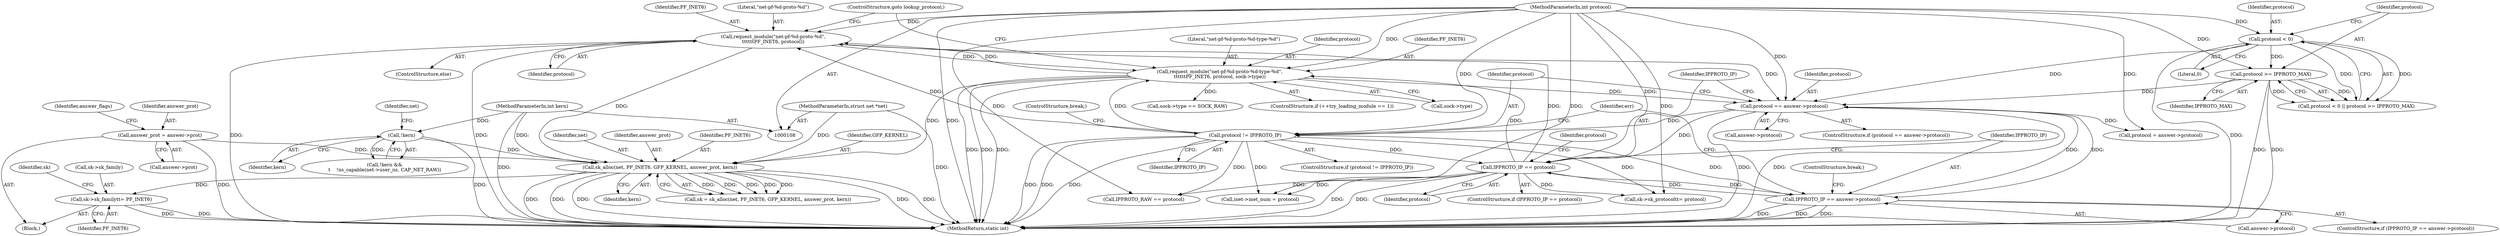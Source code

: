 digraph "0_linux_79462ad02e861803b3840cc782248c7359451cd9_2@pointer" {
"1000325" [label="(Call,sk->sk_family\t\t= PF_INET6)"];
"1000261" [label="(Call,sk_alloc(net, PF_INET6, GFP_KERNEL, answer_prot, kern))"];
"1000109" [label="(MethodParameterIn,struct net *net)"];
"1000204" [label="(Call,request_module(\"net-pf-%d-proto-%d\",\n\t\t\t\t\t\tPF_INET6, protocol))"];
"1000196" [label="(Call,request_module(\"net-pf-%d-proto-%d-type-%d\",\n\t\t\t\t\t\tPF_INET6, protocol, sock->type))"];
"1000154" [label="(Call,protocol != IPPROTO_IP)"];
"1000147" [label="(Call,protocol == answer->protocol)"];
"1000127" [label="(Call,protocol < 0)"];
"1000111" [label="(MethodParameterIn,int protocol)"];
"1000130" [label="(Call,protocol >= IPPROTO_MAX)"];
"1000172" [label="(Call,IPPROTO_IP == answer->protocol)"];
"1000161" [label="(Call,IPPROTO_IP == protocol)"];
"1000239" [label="(Call,answer_prot = answer->prot)"];
"1000223" [label="(Call,!kern)"];
"1000112" [label="(MethodParameterIn,int kern)"];
"1000157" [label="(ControlStructure,break;)"];
"1000154" [label="(Call,protocol != IPPROTO_IP)"];
"1000259" [label="(Call,sk = sk_alloc(net, PF_INET6, GFP_KERNEL, answer_prot, kern))"];
"1000228" [label="(Identifier,net)"];
"1000162" [label="(Identifier,IPPROTO_IP)"];
"1000205" [label="(Literal,\"net-pf-%d-proto-%d\")"];
"1000200" [label="(Call,sock->type)"];
"1000153" [label="(ControlStructure,if (protocol != IPPROTO_IP))"];
"1000330" [label="(Call,sk->sk_protocol\t\t= protocol)"];
"1000156" [label="(Identifier,IPPROTO_IP)"];
"1000163" [label="(Identifier,protocol)"];
"1000265" [label="(Identifier,answer_prot)"];
"1000155" [label="(Identifier,protocol)"];
"1000173" [label="(Identifier,IPPROTO_IP)"];
"1000261" [label="(Call,sk_alloc(net, PF_INET6, GFP_KERNEL, answer_prot, kern))"];
"1000203" [label="(ControlStructure,else)"];
"1000325" [label="(Call,sk->sk_family\t\t= PF_INET6)"];
"1000332" [label="(Identifier,sk)"];
"1000161" [label="(Call,IPPROTO_IP == protocol)"];
"1000312" [label="(Call,IPPROTO_RAW == protocol)"];
"1000266" [label="(Identifier,kern)"];
"1000129" [label="(Literal,0)"];
"1000177" [label="(ControlStructure,break;)"];
"1000223" [label="(Call,!kern)"];
"1000113" [label="(Block,)"];
"1000206" [label="(Identifier,PF_INET6)"];
"1000239" [label="(Call,answer_prot = answer->prot)"];
"1000147" [label="(Call,protocol == answer->protocol)"];
"1000111" [label="(MethodParameterIn,int protocol)"];
"1000174" [label="(Call,answer->protocol)"];
"1000160" [label="(ControlStructure,if (IPPROTO_IP == protocol))"];
"1000240" [label="(Identifier,answer_prot)"];
"1000112" [label="(MethodParameterIn,int kern)"];
"1000165" [label="(Call,protocol = answer->protocol)"];
"1000131" [label="(Identifier,protocol)"];
"1000198" [label="(Identifier,PF_INET6)"];
"1000222" [label="(Call,!kern &&\n\t    !ns_capable(net->user_ns, CAP_NET_RAW))"];
"1000197" [label="(Literal,\"net-pf-%d-proto-%d-type-%d\")"];
"1000149" [label="(Call,answer->protocol)"];
"1000128" [label="(Identifier,protocol)"];
"1000326" [label="(Call,sk->sk_family)"];
"1000207" [label="(Identifier,protocol)"];
"1000126" [label="(Call,protocol < 0 || protocol >= IPPROTO_MAX)"];
"1000196" [label="(Call,request_module(\"net-pf-%d-proto-%d-type-%d\",\n\t\t\t\t\t\tPF_INET6, protocol, sock->type))"];
"1000199" [label="(Identifier,protocol)"];
"1000263" [label="(Identifier,PF_INET6)"];
"1000132" [label="(Identifier,IPPROTO_MAX)"];
"1000329" [label="(Identifier,PF_INET6)"];
"1000306" [label="(Call,inet->inet_num = protocol)"];
"1000241" [label="(Call,answer->prot)"];
"1000204" [label="(Call,request_module(\"net-pf-%d-proto-%d\",\n\t\t\t\t\t\tPF_INET6, protocol))"];
"1000127" [label="(Call,protocol < 0)"];
"1000217" [label="(Call,sock->type == SOCK_RAW)"];
"1000191" [label="(ControlStructure,if (++try_loading_module == 1))"];
"1000148" [label="(Identifier,protocol)"];
"1000224" [label="(Identifier,kern)"];
"1000179" [label="(Identifier,err)"];
"1000264" [label="(Identifier,GFP_KERNEL)"];
"1000146" [label="(ControlStructure,if (protocol == answer->protocol))"];
"1000171" [label="(ControlStructure,if (IPPROTO_IP == answer->protocol))"];
"1000130" [label="(Call,protocol >= IPPROTO_MAX)"];
"1000166" [label="(Identifier,protocol)"];
"1000245" [label="(Identifier,answer_flags)"];
"1000208" [label="(ControlStructure,goto lookup_protocol;)"];
"1000109" [label="(MethodParameterIn,struct net *net)"];
"1000262" [label="(Identifier,net)"];
"1000172" [label="(Call,IPPROTO_IP == answer->protocol)"];
"1000480" [label="(MethodReturn,static int)"];
"1000325" -> "1000113"  [label="AST: "];
"1000325" -> "1000329"  [label="CFG: "];
"1000326" -> "1000325"  [label="AST: "];
"1000329" -> "1000325"  [label="AST: "];
"1000332" -> "1000325"  [label="CFG: "];
"1000325" -> "1000480"  [label="DDG: "];
"1000325" -> "1000480"  [label="DDG: "];
"1000261" -> "1000325"  [label="DDG: "];
"1000261" -> "1000259"  [label="AST: "];
"1000261" -> "1000266"  [label="CFG: "];
"1000262" -> "1000261"  [label="AST: "];
"1000263" -> "1000261"  [label="AST: "];
"1000264" -> "1000261"  [label="AST: "];
"1000265" -> "1000261"  [label="AST: "];
"1000266" -> "1000261"  [label="AST: "];
"1000259" -> "1000261"  [label="CFG: "];
"1000261" -> "1000480"  [label="DDG: "];
"1000261" -> "1000480"  [label="DDG: "];
"1000261" -> "1000480"  [label="DDG: "];
"1000261" -> "1000480"  [label="DDG: "];
"1000261" -> "1000480"  [label="DDG: "];
"1000261" -> "1000259"  [label="DDG: "];
"1000261" -> "1000259"  [label="DDG: "];
"1000261" -> "1000259"  [label="DDG: "];
"1000261" -> "1000259"  [label="DDG: "];
"1000261" -> "1000259"  [label="DDG: "];
"1000109" -> "1000261"  [label="DDG: "];
"1000204" -> "1000261"  [label="DDG: "];
"1000196" -> "1000261"  [label="DDG: "];
"1000239" -> "1000261"  [label="DDG: "];
"1000223" -> "1000261"  [label="DDG: "];
"1000112" -> "1000261"  [label="DDG: "];
"1000109" -> "1000108"  [label="AST: "];
"1000109" -> "1000480"  [label="DDG: "];
"1000204" -> "1000203"  [label="AST: "];
"1000204" -> "1000207"  [label="CFG: "];
"1000205" -> "1000204"  [label="AST: "];
"1000206" -> "1000204"  [label="AST: "];
"1000207" -> "1000204"  [label="AST: "];
"1000208" -> "1000204"  [label="CFG: "];
"1000204" -> "1000480"  [label="DDG: "];
"1000204" -> "1000480"  [label="DDG: "];
"1000204" -> "1000147"  [label="DDG: "];
"1000204" -> "1000196"  [label="DDG: "];
"1000196" -> "1000204"  [label="DDG: "];
"1000154" -> "1000204"  [label="DDG: "];
"1000161" -> "1000204"  [label="DDG: "];
"1000111" -> "1000204"  [label="DDG: "];
"1000196" -> "1000191"  [label="AST: "];
"1000196" -> "1000200"  [label="CFG: "];
"1000197" -> "1000196"  [label="AST: "];
"1000198" -> "1000196"  [label="AST: "];
"1000199" -> "1000196"  [label="AST: "];
"1000200" -> "1000196"  [label="AST: "];
"1000208" -> "1000196"  [label="CFG: "];
"1000196" -> "1000480"  [label="DDG: "];
"1000196" -> "1000480"  [label="DDG: "];
"1000196" -> "1000480"  [label="DDG: "];
"1000196" -> "1000147"  [label="DDG: "];
"1000154" -> "1000196"  [label="DDG: "];
"1000161" -> "1000196"  [label="DDG: "];
"1000111" -> "1000196"  [label="DDG: "];
"1000196" -> "1000217"  [label="DDG: "];
"1000154" -> "1000153"  [label="AST: "];
"1000154" -> "1000156"  [label="CFG: "];
"1000155" -> "1000154"  [label="AST: "];
"1000156" -> "1000154"  [label="AST: "];
"1000157" -> "1000154"  [label="CFG: "];
"1000179" -> "1000154"  [label="CFG: "];
"1000154" -> "1000480"  [label="DDG: "];
"1000154" -> "1000480"  [label="DDG: "];
"1000154" -> "1000480"  [label="DDG: "];
"1000147" -> "1000154"  [label="DDG: "];
"1000111" -> "1000154"  [label="DDG: "];
"1000172" -> "1000154"  [label="DDG: "];
"1000154" -> "1000161"  [label="DDG: "];
"1000154" -> "1000306"  [label="DDG: "];
"1000154" -> "1000312"  [label="DDG: "];
"1000154" -> "1000330"  [label="DDG: "];
"1000147" -> "1000146"  [label="AST: "];
"1000147" -> "1000149"  [label="CFG: "];
"1000148" -> "1000147"  [label="AST: "];
"1000149" -> "1000147"  [label="AST: "];
"1000155" -> "1000147"  [label="CFG: "];
"1000162" -> "1000147"  [label="CFG: "];
"1000147" -> "1000480"  [label="DDG: "];
"1000147" -> "1000480"  [label="DDG: "];
"1000127" -> "1000147"  [label="DDG: "];
"1000130" -> "1000147"  [label="DDG: "];
"1000111" -> "1000147"  [label="DDG: "];
"1000172" -> "1000147"  [label="DDG: "];
"1000147" -> "1000161"  [label="DDG: "];
"1000147" -> "1000165"  [label="DDG: "];
"1000147" -> "1000172"  [label="DDG: "];
"1000127" -> "1000126"  [label="AST: "];
"1000127" -> "1000129"  [label="CFG: "];
"1000128" -> "1000127"  [label="AST: "];
"1000129" -> "1000127"  [label="AST: "];
"1000131" -> "1000127"  [label="CFG: "];
"1000126" -> "1000127"  [label="CFG: "];
"1000127" -> "1000480"  [label="DDG: "];
"1000127" -> "1000126"  [label="DDG: "];
"1000127" -> "1000126"  [label="DDG: "];
"1000111" -> "1000127"  [label="DDG: "];
"1000127" -> "1000130"  [label="DDG: "];
"1000111" -> "1000108"  [label="AST: "];
"1000111" -> "1000480"  [label="DDG: "];
"1000111" -> "1000130"  [label="DDG: "];
"1000111" -> "1000161"  [label="DDG: "];
"1000111" -> "1000165"  [label="DDG: "];
"1000111" -> "1000306"  [label="DDG: "];
"1000111" -> "1000312"  [label="DDG: "];
"1000111" -> "1000330"  [label="DDG: "];
"1000130" -> "1000126"  [label="AST: "];
"1000130" -> "1000132"  [label="CFG: "];
"1000131" -> "1000130"  [label="AST: "];
"1000132" -> "1000130"  [label="AST: "];
"1000126" -> "1000130"  [label="CFG: "];
"1000130" -> "1000480"  [label="DDG: "];
"1000130" -> "1000480"  [label="DDG: "];
"1000130" -> "1000126"  [label="DDG: "];
"1000130" -> "1000126"  [label="DDG: "];
"1000172" -> "1000171"  [label="AST: "];
"1000172" -> "1000174"  [label="CFG: "];
"1000173" -> "1000172"  [label="AST: "];
"1000174" -> "1000172"  [label="AST: "];
"1000177" -> "1000172"  [label="CFG: "];
"1000179" -> "1000172"  [label="CFG: "];
"1000172" -> "1000480"  [label="DDG: "];
"1000172" -> "1000480"  [label="DDG: "];
"1000172" -> "1000480"  [label="DDG: "];
"1000172" -> "1000161"  [label="DDG: "];
"1000161" -> "1000172"  [label="DDG: "];
"1000161" -> "1000160"  [label="AST: "];
"1000161" -> "1000163"  [label="CFG: "];
"1000162" -> "1000161"  [label="AST: "];
"1000163" -> "1000161"  [label="AST: "];
"1000166" -> "1000161"  [label="CFG: "];
"1000173" -> "1000161"  [label="CFG: "];
"1000161" -> "1000480"  [label="DDG: "];
"1000161" -> "1000480"  [label="DDG: "];
"1000161" -> "1000306"  [label="DDG: "];
"1000161" -> "1000312"  [label="DDG: "];
"1000161" -> "1000330"  [label="DDG: "];
"1000239" -> "1000113"  [label="AST: "];
"1000239" -> "1000241"  [label="CFG: "];
"1000240" -> "1000239"  [label="AST: "];
"1000241" -> "1000239"  [label="AST: "];
"1000245" -> "1000239"  [label="CFG: "];
"1000239" -> "1000480"  [label="DDG: "];
"1000223" -> "1000222"  [label="AST: "];
"1000223" -> "1000224"  [label="CFG: "];
"1000224" -> "1000223"  [label="AST: "];
"1000228" -> "1000223"  [label="CFG: "];
"1000222" -> "1000223"  [label="CFG: "];
"1000223" -> "1000480"  [label="DDG: "];
"1000223" -> "1000222"  [label="DDG: "];
"1000112" -> "1000223"  [label="DDG: "];
"1000112" -> "1000108"  [label="AST: "];
"1000112" -> "1000480"  [label="DDG: "];
}
